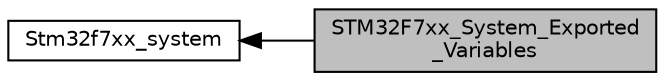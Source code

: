 digraph "STM32F7xx_System_Exported_Variables"
{
  edge [fontname="Helvetica",fontsize="10",labelfontname="Helvetica",labelfontsize="10"];
  node [fontname="Helvetica",fontsize="10",shape=record];
  rankdir=LR;
  Node0 [label="STM32F7xx_System_Exported\l_Variables",height=0.2,width=0.4,color="black", fillcolor="grey75", style="filled", fontcolor="black"];
  Node1 [label="Stm32f7xx_system",height=0.2,width=0.4,color="black", fillcolor="white", style="filled",URL="$group__stm32f7xx__system.html"];
  Node1->Node0 [shape=plaintext, dir="back", style="solid"];
}
